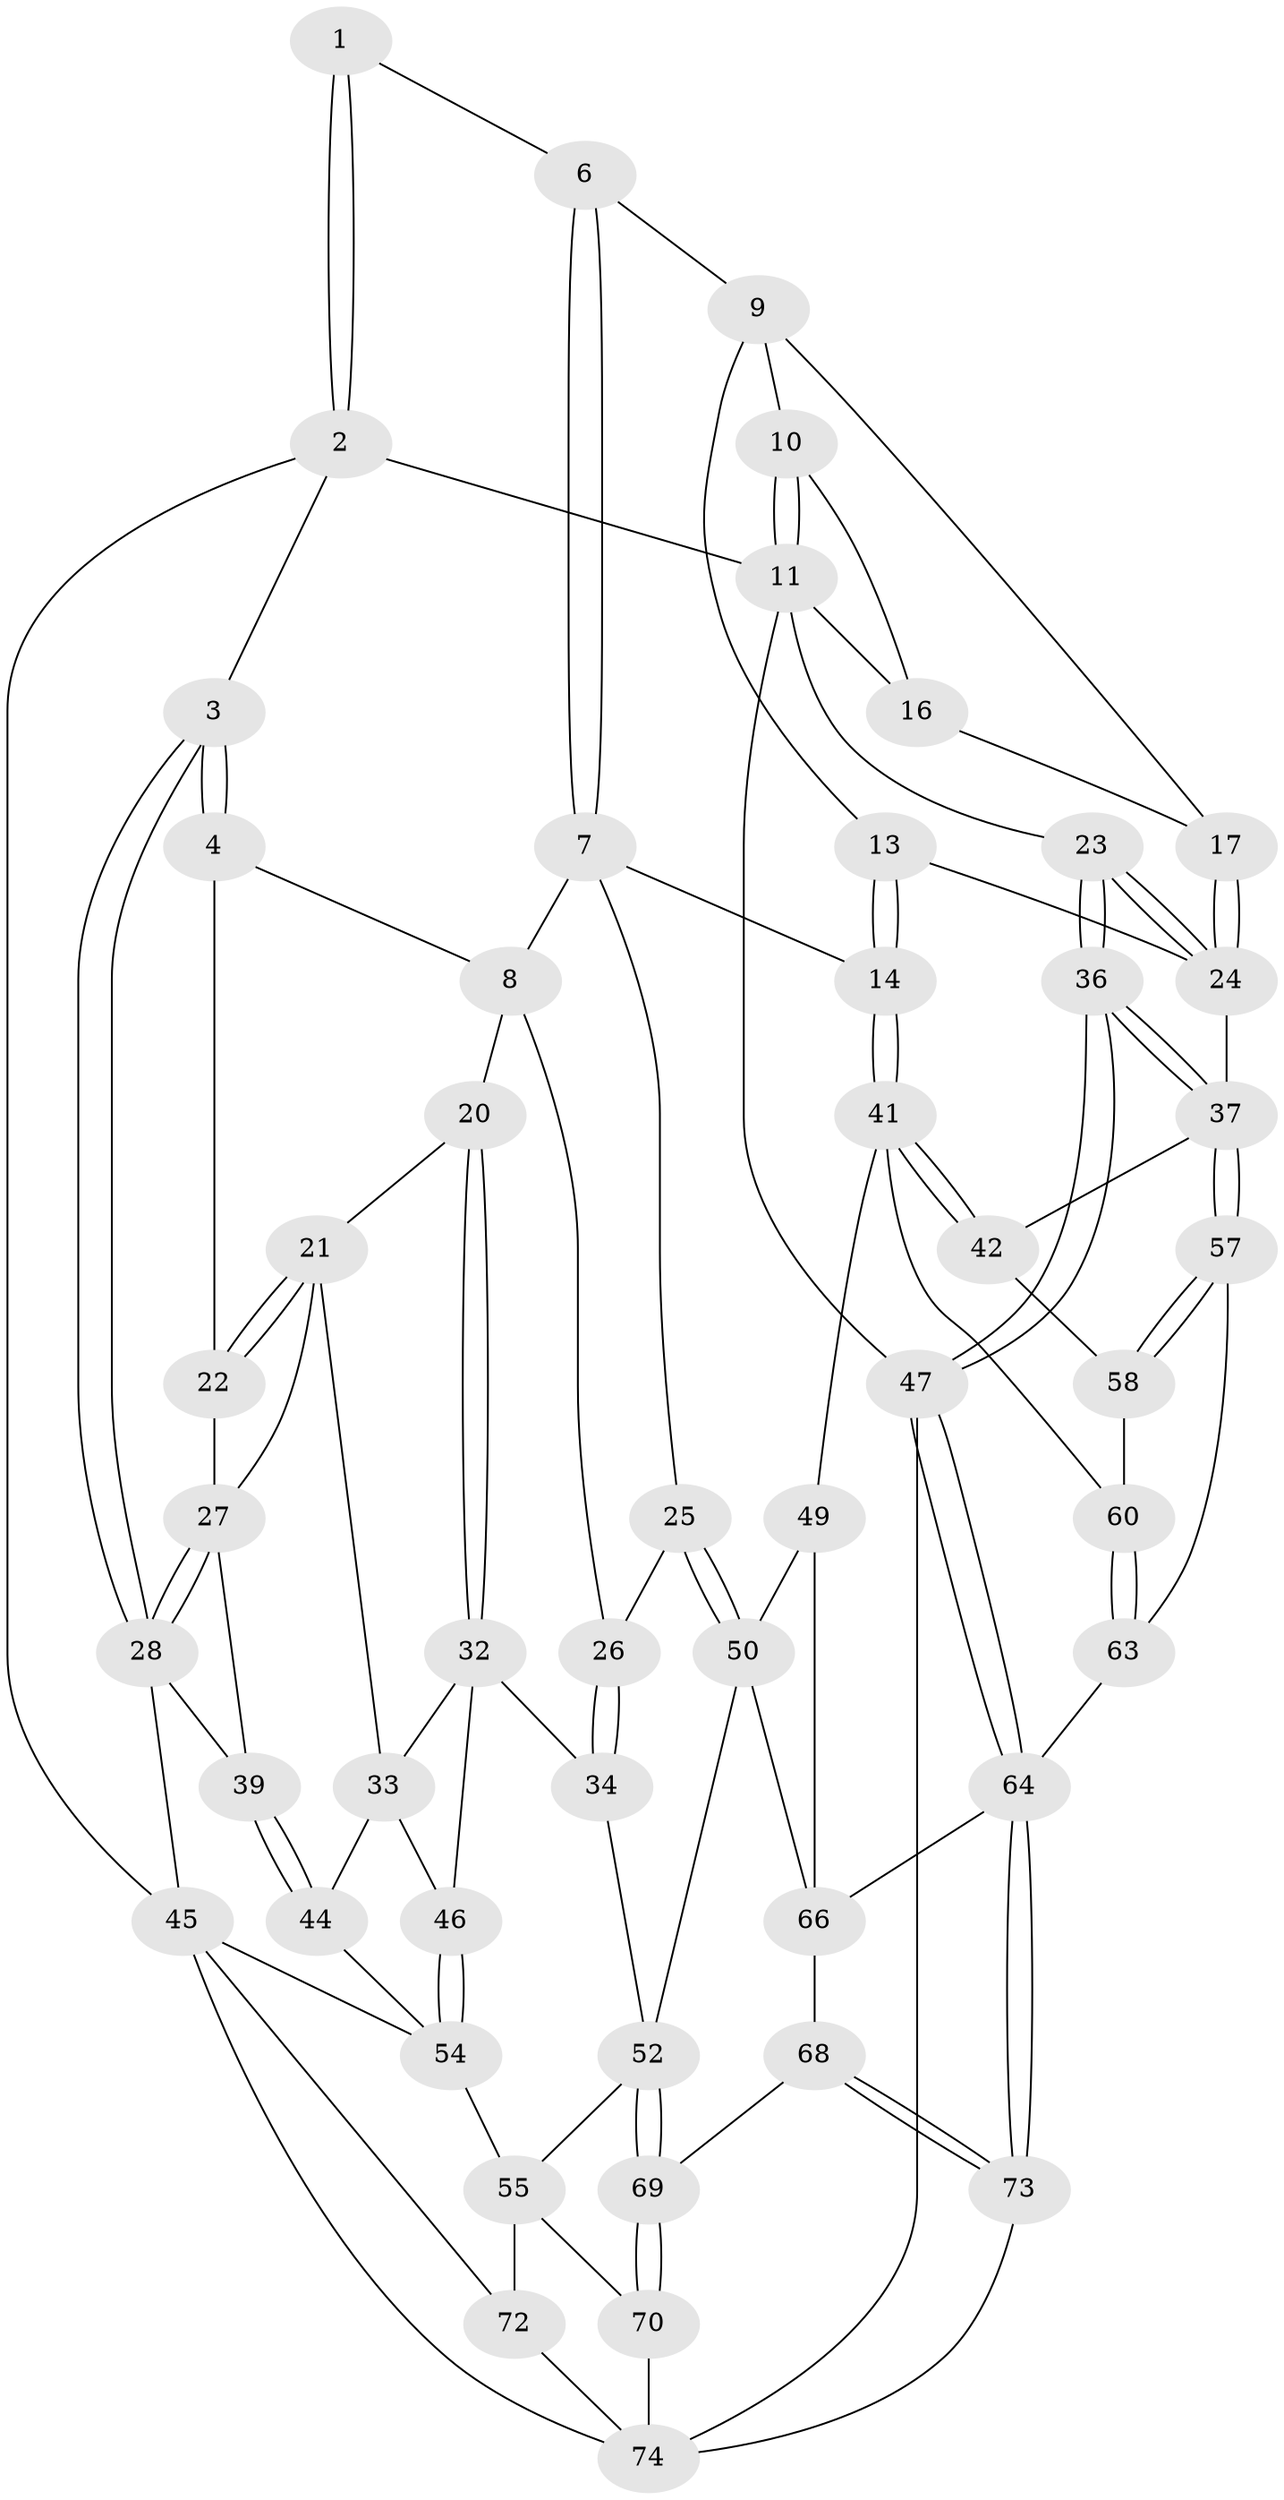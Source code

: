 // Generated by graph-tools (version 1.1) at 2025/24/03/03/25 07:24:33]
// undirected, 52 vertices, 118 edges
graph export_dot {
graph [start="1"]
  node [color=gray90,style=filled];
  1 [pos="+0.42395961047577885+0"];
  2 [pos="+0+0"];
  3 [pos="+0+0"];
  4 [pos="+0.21613205936286325+0.14628130115979196",super="+5"];
  6 [pos="+0.6480286356482924+0"];
  7 [pos="+0.5724587042513699+0.17616878546101222",super="+15"];
  8 [pos="+0.3945593335353028+0.1883135633675017",super="+19"];
  9 [pos="+0.6729153007019971+0",super="+12"];
  10 [pos="+0.7619549858626437+0"];
  11 [pos="+1+0",super="+18"];
  13 [pos="+0.7033772427738691+0.33362737236286594"];
  14 [pos="+0.6737849894520739+0.3618099844440573"];
  16 [pos="+0.9323961042113177+0.1386925433984815"];
  17 [pos="+0.86710627895375+0.19174583006771642"];
  20 [pos="+0.2921665088358126+0.2275574357416793"];
  21 [pos="+0.2569681556842913+0.2218625976607233",super="+29"];
  22 [pos="+0.24918918528457018+0.21663057769192523"];
  23 [pos="+1+0.272724989657444"];
  24 [pos="+0.9809278959924911+0.29980655849133825",super="+31"];
  25 [pos="+0.5132838180984821+0.4051959725718241"];
  26 [pos="+0.4899993810174222+0.4044101421720225"];
  27 [pos="+0.10566120598275416+0.25090767227637883",super="+30"];
  28 [pos="+0+0.10160891361240884",super="+40"];
  32 [pos="+0.3082727070436101+0.4227075122174644",super="+35"];
  33 [pos="+0.22914564922707392+0.41023960675951393",super="+43"];
  34 [pos="+0.4157259895275618+0.4503065666022352"];
  36 [pos="+1+0.586405471562987"];
  37 [pos="+1+0.556164630846004",super="+38"];
  39 [pos="+0+0.5081109002182346"];
  41 [pos="+0.7357055824733761+0.4685887154840645",super="+48"];
  42 [pos="+0.8021533370944305+0.483655230514671"];
  44 [pos="+0.09646906702785929+0.4989962715115875"];
  45 [pos="+0+0.7040544469519362",super="+62"];
  46 [pos="+0.23091773597949922+0.5677260807485909"];
  47 [pos="+1+1"];
  49 [pos="+0.6958803264271006+0.6198231950897705"];
  50 [pos="+0.548173657723454+0.5682604670523292",super="+51"];
  52 [pos="+0.4218525780443431+0.6855929531533393",super="+53"];
  54 [pos="+0.23280442272834384+0.5947714420422652",super="+56"];
  55 [pos="+0.34965713068607474+0.69044263403967",super="+71"];
  57 [pos="+1+0.5588227165628348",super="+61"];
  58 [pos="+0.8317099929642683+0.5008634638118306",super="+59"];
  60 [pos="+0.7912050760572509+0.6539684510553666"];
  63 [pos="+0.878401699731114+0.8249222199796488"];
  64 [pos="+1+1",super="+65"];
  66 [pos="+0.6624631108651088+0.7776870289342204",super="+67"];
  68 [pos="+0.581081183901084+0.8677030784164999"];
  69 [pos="+0.5474252482867916+0.8634379406781223"];
  70 [pos="+0.3997484983645641+0.9138680896914351"];
  72 [pos="+0.1823059367262907+0.9356325598932925"];
  73 [pos="+0.6576039962723343+1"];
  74 [pos="+0.29657713235799876+1",super="+75"];
  1 -- 2;
  1 -- 2;
  1 -- 6;
  2 -- 3;
  2 -- 11;
  2 -- 45;
  3 -- 4;
  3 -- 4;
  3 -- 28;
  3 -- 28;
  4 -- 22;
  4 -- 8;
  6 -- 7;
  6 -- 7;
  6 -- 9;
  7 -- 8;
  7 -- 25;
  7 -- 14;
  8 -- 26;
  8 -- 20;
  9 -- 10;
  9 -- 13;
  9 -- 17;
  10 -- 11;
  10 -- 11;
  10 -- 16;
  11 -- 47;
  11 -- 16;
  11 -- 23;
  13 -- 14;
  13 -- 14;
  13 -- 24;
  14 -- 41;
  14 -- 41;
  16 -- 17;
  17 -- 24;
  17 -- 24;
  20 -- 21;
  20 -- 32;
  20 -- 32;
  21 -- 22;
  21 -- 22;
  21 -- 33;
  21 -- 27;
  22 -- 27;
  23 -- 24;
  23 -- 24;
  23 -- 36;
  23 -- 36;
  24 -- 37;
  25 -- 26;
  25 -- 50;
  25 -- 50;
  26 -- 34;
  26 -- 34;
  27 -- 28;
  27 -- 28;
  27 -- 39;
  28 -- 45;
  28 -- 39;
  32 -- 33;
  32 -- 34;
  32 -- 46;
  33 -- 44;
  33 -- 46;
  34 -- 52;
  36 -- 37;
  36 -- 37;
  36 -- 47;
  36 -- 47;
  37 -- 57;
  37 -- 57;
  37 -- 42;
  39 -- 44;
  39 -- 44;
  41 -- 42;
  41 -- 42;
  41 -- 60;
  41 -- 49;
  42 -- 58;
  44 -- 54;
  45 -- 74;
  45 -- 72;
  45 -- 54;
  46 -- 54;
  46 -- 54;
  47 -- 64;
  47 -- 64;
  47 -- 74;
  49 -- 50;
  49 -- 66;
  50 -- 52;
  50 -- 66;
  52 -- 69;
  52 -- 69;
  52 -- 55;
  54 -- 55;
  55 -- 72;
  55 -- 70;
  57 -- 58 [weight=2];
  57 -- 58;
  57 -- 63;
  58 -- 60;
  60 -- 63;
  60 -- 63;
  63 -- 64;
  64 -- 73;
  64 -- 73;
  64 -- 66;
  66 -- 68;
  68 -- 69;
  68 -- 73;
  68 -- 73;
  69 -- 70;
  69 -- 70;
  70 -- 74;
  72 -- 74;
  73 -- 74;
}
